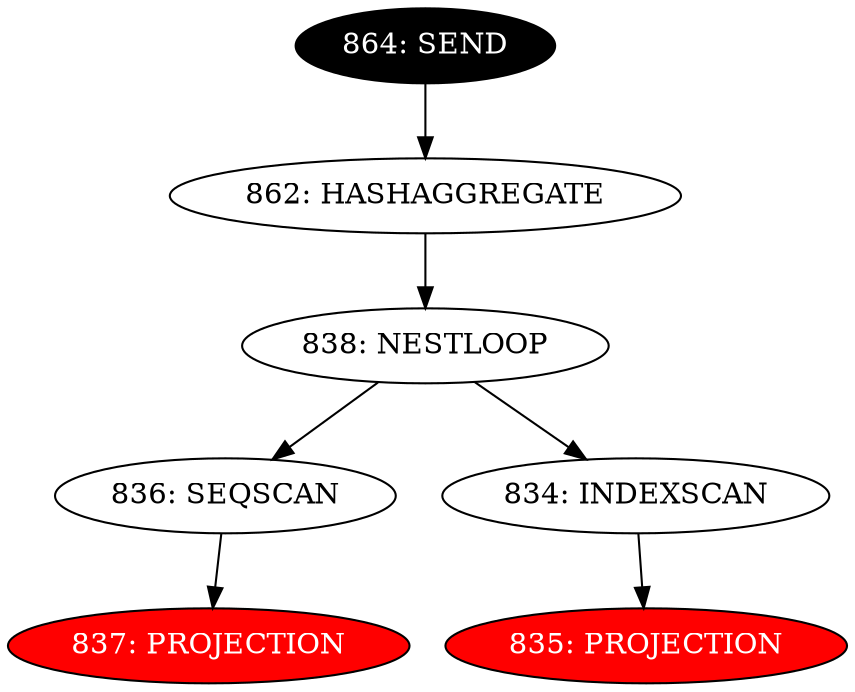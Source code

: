 digraph name {
836 [label="836: SEQSCAN" ];
836 -> 837;
837 [label="837: PROJECTION" fontcolor="white" style="filled" fillcolor="red"];
834 [label="834: INDEXSCAN" ];
834 -> 835;
835 [label="835: PROJECTION" fontcolor="white" style="filled" fillcolor="red"];
838 [label="838: NESTLOOP" ];
838 -> 836;
838 -> 834;
862 [label="862: HASHAGGREGATE" ];
862 -> 838;
864 [label="864: SEND" fontcolor="white" style="filled" fillcolor="black"];
864 -> 862;

}

